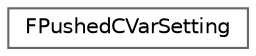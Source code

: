 digraph "Graphical Class Hierarchy"
{
 // INTERACTIVE_SVG=YES
 // LATEX_PDF_SIZE
  bgcolor="transparent";
  edge [fontname=Helvetica,fontsize=10,labelfontname=Helvetica,labelfontsize=10];
  node [fontname=Helvetica,fontsize=10,shape=box,height=0.2,width=0.4];
  rankdir="LR";
  Node0 [id="Node000000",label="FPushedCVarSetting",height=0.2,width=0.4,color="grey40", fillcolor="white", style="filled",URL="$d1/d46/structFPushedCVarSetting.html",tooltip=" "];
}
